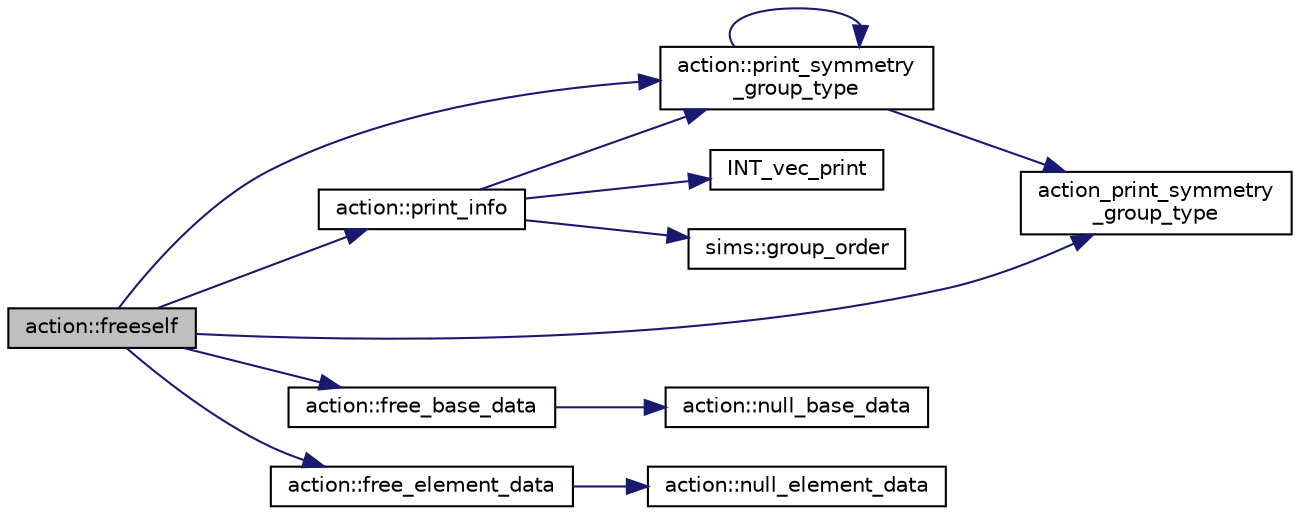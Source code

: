 digraph "action::freeself"
{
  edge [fontname="Helvetica",fontsize="10",labelfontname="Helvetica",labelfontsize="10"];
  node [fontname="Helvetica",fontsize="10",shape=record];
  rankdir="LR";
  Node11529 [label="action::freeself",height=0.2,width=0.4,color="black", fillcolor="grey75", style="filled", fontcolor="black"];
  Node11529 -> Node11530 [color="midnightblue",fontsize="10",style="solid",fontname="Helvetica"];
  Node11530 [label="action::print_info",height=0.2,width=0.4,color="black", fillcolor="white", style="filled",URL="$d2/d86/classaction.html#a6f89e493e5c5a32e5c3b8963d438ce86"];
  Node11530 -> Node11531 [color="midnightblue",fontsize="10",style="solid",fontname="Helvetica"];
  Node11531 [label="action::print_symmetry\l_group_type",height=0.2,width=0.4,color="black", fillcolor="white", style="filled",URL="$d2/d86/classaction.html#aed811766c7e64fe2c853df8b0b67aa6e"];
  Node11531 -> Node11532 [color="midnightblue",fontsize="10",style="solid",fontname="Helvetica"];
  Node11532 [label="action_print_symmetry\l_group_type",height=0.2,width=0.4,color="black", fillcolor="white", style="filled",URL="$d5/d90/action__global_8_c.html#a03666b9440c4962148eba7905b9f843c"];
  Node11531 -> Node11531 [color="midnightblue",fontsize="10",style="solid",fontname="Helvetica"];
  Node11530 -> Node11533 [color="midnightblue",fontsize="10",style="solid",fontname="Helvetica"];
  Node11533 [label="INT_vec_print",height=0.2,width=0.4,color="black", fillcolor="white", style="filled",URL="$df/dbf/sajeeb_8_c.html#a79a5901af0b47dd0d694109543c027fe"];
  Node11530 -> Node11534 [color="midnightblue",fontsize="10",style="solid",fontname="Helvetica"];
  Node11534 [label="sims::group_order",height=0.2,width=0.4,color="black", fillcolor="white", style="filled",URL="$d9/df3/classsims.html#aa442445175656570fa35febbe790efad"];
  Node11529 -> Node11532 [color="midnightblue",fontsize="10",style="solid",fontname="Helvetica"];
  Node11529 -> Node11531 [color="midnightblue",fontsize="10",style="solid",fontname="Helvetica"];
  Node11529 -> Node11535 [color="midnightblue",fontsize="10",style="solid",fontname="Helvetica"];
  Node11535 [label="action::free_base_data",height=0.2,width=0.4,color="black", fillcolor="white", style="filled",URL="$d2/d86/classaction.html#a27aa9e5940cc8e08da6727927d0798a8"];
  Node11535 -> Node11536 [color="midnightblue",fontsize="10",style="solid",fontname="Helvetica"];
  Node11536 [label="action::null_base_data",height=0.2,width=0.4,color="black", fillcolor="white", style="filled",URL="$d2/d86/classaction.html#a09d62a3dd408d1c0704b380b26f72fb0"];
  Node11529 -> Node11537 [color="midnightblue",fontsize="10",style="solid",fontname="Helvetica"];
  Node11537 [label="action::free_element_data",height=0.2,width=0.4,color="black", fillcolor="white", style="filled",URL="$d2/d86/classaction.html#a0525616f907783df74d020e0db13cca3"];
  Node11537 -> Node11538 [color="midnightblue",fontsize="10",style="solid",fontname="Helvetica"];
  Node11538 [label="action::null_element_data",height=0.2,width=0.4,color="black", fillcolor="white", style="filled",URL="$d2/d86/classaction.html#a90cd98bea15f55a3c25cb9c6b68685df"];
}
